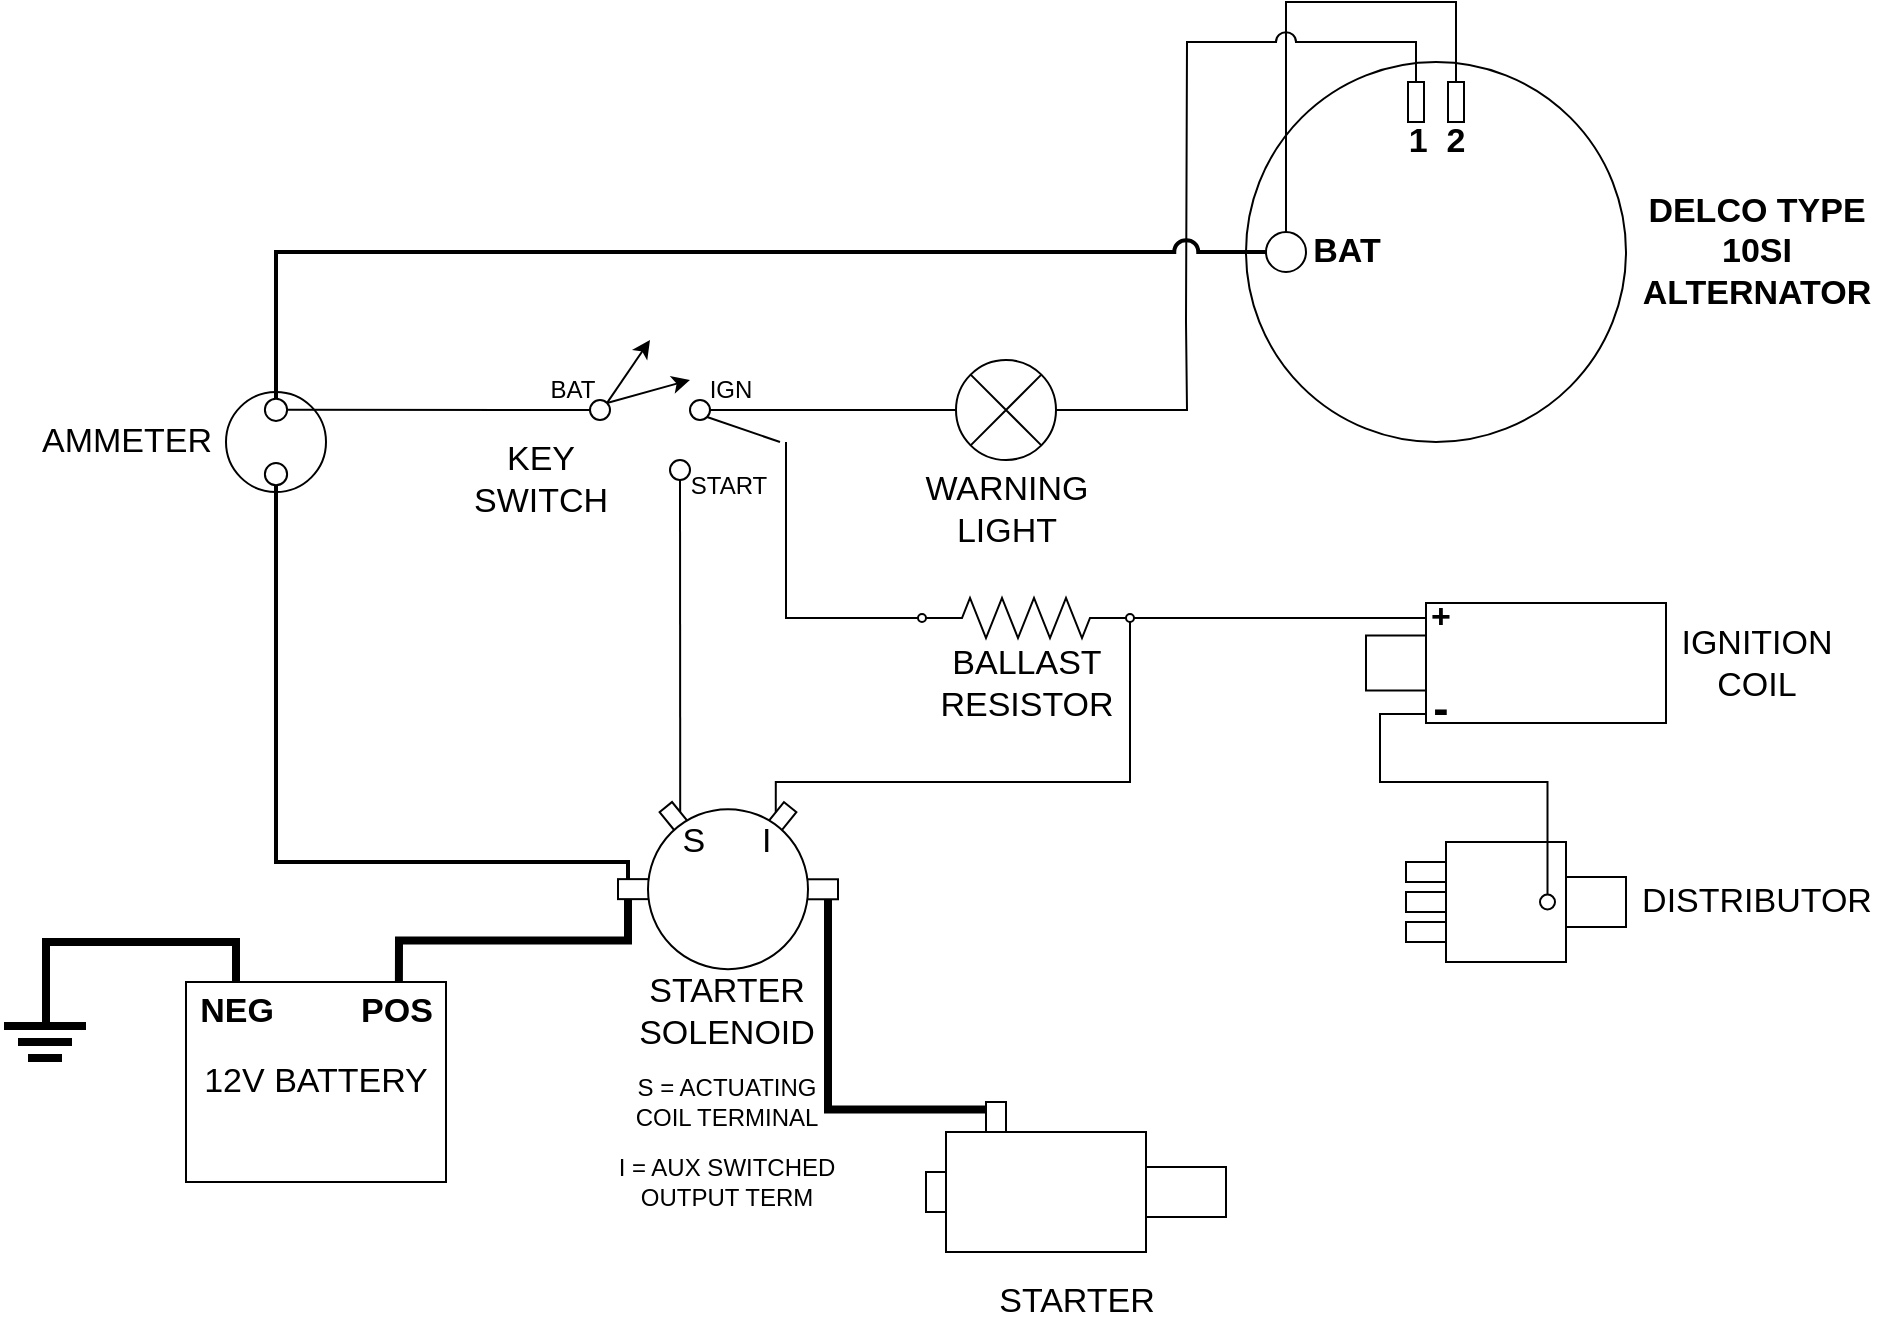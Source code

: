 <mxfile version="17.4.5" type="github">
  <diagram id="0mdSYScjWCPgBPlkuswg" name="Page-1">
    <mxGraphModel dx="1151" dy="1000" grid="1" gridSize="10" guides="1" tooltips="1" connect="1" arrows="1" fold="1" page="1" pageScale="1" pageWidth="850" pageHeight="1100" math="0" shadow="0">
      <root>
        <mxCell id="0" />
        <mxCell id="1" parent="0" />
        <mxCell id="Z7ZbEPt0gSPzM43egvNZ-90" style="edgeStyle=orthogonalEdgeStyle;rounded=0;jumpStyle=arc;jumpSize=10;orthogonalLoop=1;jettySize=auto;html=1;exitX=1;exitY=0.5;exitDx=0;exitDy=0;exitPerimeter=0;fontSize=11;endArrow=none;endFill=0;" edge="1" parent="1" source="83c7Uw7BSurRXPV7c4tu-4">
          <mxGeometry relative="1" as="geometry">
            <mxPoint x="620" y="170" as="targetPoint" />
          </mxGeometry>
        </mxCell>
        <mxCell id="Z7ZbEPt0gSPzM43egvNZ-95" style="edgeStyle=orthogonalEdgeStyle;rounded=0;jumpStyle=arc;jumpSize=10;orthogonalLoop=1;jettySize=auto;html=1;fontSize=17;endArrow=none;endFill=0;strokeWidth=1;" edge="1" parent="1" source="83c7Uw7BSurRXPV7c4tu-5">
          <mxGeometry relative="1" as="geometry">
            <mxPoint x="420" y="230" as="targetPoint" />
            <Array as="points">
              <mxPoint x="420" y="318" />
              <mxPoint x="420" y="230" />
            </Array>
          </mxGeometry>
        </mxCell>
        <mxCell id="83c7Uw7BSurRXPV7c4tu-13" value="" style="group" parent="1" vertex="1" connectable="0">
          <mxGeometry x="730" y="430" width="240" height="115" as="geometry" />
        </mxCell>
        <mxCell id="Z7ZbEPt0gSPzM43egvNZ-70" value="" style="group" vertex="1" connectable="0" parent="83c7Uw7BSurRXPV7c4tu-13">
          <mxGeometry width="240" height="60" as="geometry" />
        </mxCell>
        <mxCell id="Z7ZbEPt0gSPzM43egvNZ-69" value="" style="group" vertex="1" connectable="0" parent="Z7ZbEPt0gSPzM43egvNZ-70">
          <mxGeometry width="110" height="60" as="geometry" />
        </mxCell>
        <mxCell id="83c7Uw7BSurRXPV7c4tu-7" value="" style="whiteSpace=wrap;html=1;aspect=fixed;" parent="Z7ZbEPt0gSPzM43egvNZ-69" vertex="1">
          <mxGeometry x="20" width="60" height="60" as="geometry" />
        </mxCell>
        <mxCell id="83c7Uw7BSurRXPV7c4tu-8" value="" style="rounded=0;whiteSpace=wrap;html=1;" parent="Z7ZbEPt0gSPzM43egvNZ-69" vertex="1">
          <mxGeometry y="10" width="20" height="10" as="geometry" />
        </mxCell>
        <mxCell id="83c7Uw7BSurRXPV7c4tu-9" value="" style="rounded=0;whiteSpace=wrap;html=1;" parent="Z7ZbEPt0gSPzM43egvNZ-69" vertex="1">
          <mxGeometry y="25" width="20" height="10" as="geometry" />
        </mxCell>
        <mxCell id="83c7Uw7BSurRXPV7c4tu-10" value="" style="rounded=0;whiteSpace=wrap;html=1;" parent="Z7ZbEPt0gSPzM43egvNZ-69" vertex="1">
          <mxGeometry y="40" width="20" height="10" as="geometry" />
        </mxCell>
        <mxCell id="83c7Uw7BSurRXPV7c4tu-12" value="" style="rounded=0;whiteSpace=wrap;html=1;" parent="Z7ZbEPt0gSPzM43egvNZ-69" vertex="1">
          <mxGeometry x="80" y="17.5" width="30" height="25" as="geometry" />
        </mxCell>
        <mxCell id="Z7ZbEPt0gSPzM43egvNZ-67" value="" style="ellipse;whiteSpace=wrap;html=1;aspect=fixed;fontSize=17;" vertex="1" parent="Z7ZbEPt0gSPzM43egvNZ-69">
          <mxGeometry x="67" y="26.25" width="7.5" height="7.5" as="geometry" />
        </mxCell>
        <mxCell id="Z7ZbEPt0gSPzM43egvNZ-68" value="DISTRIBUTOR" style="text;html=1;align=center;verticalAlign=middle;resizable=0;points=[];autosize=1;strokeColor=none;fillColor=none;fontSize=17;" vertex="1" parent="Z7ZbEPt0gSPzM43egvNZ-70">
          <mxGeometry x="110" y="15" width="130" height="30" as="geometry" />
        </mxCell>
        <mxCell id="Z7ZbEPt0gSPzM43egvNZ-47" value="" style="group" vertex="1" connectable="0" parent="1">
          <mxGeometry x="120" y="500" width="130" height="100" as="geometry" />
        </mxCell>
        <mxCell id="Z7ZbEPt0gSPzM43egvNZ-44" value="12V BATTERY" style="rounded=0;whiteSpace=wrap;html=1;fontSize=17;" vertex="1" parent="Z7ZbEPt0gSPzM43egvNZ-47">
          <mxGeometry width="130" height="100" as="geometry" />
        </mxCell>
        <mxCell id="Z7ZbEPt0gSPzM43egvNZ-45" value="NEG" style="text;html=1;align=center;verticalAlign=middle;resizable=0;points=[];autosize=1;strokeColor=none;fillColor=none;fontSize=17;fontStyle=1" vertex="1" parent="Z7ZbEPt0gSPzM43egvNZ-47">
          <mxGeometry width="50" height="30" as="geometry" />
        </mxCell>
        <mxCell id="Z7ZbEPt0gSPzM43egvNZ-46" value="POS" style="text;html=1;align=center;verticalAlign=middle;resizable=0;points=[];autosize=1;strokeColor=none;fillColor=none;fontSize=17;fontStyle=1" vertex="1" parent="Z7ZbEPt0gSPzM43egvNZ-47">
          <mxGeometry x="80" width="50" height="30" as="geometry" />
        </mxCell>
        <mxCell id="Z7ZbEPt0gSPzM43egvNZ-119" style="edgeStyle=orthogonalEdgeStyle;rounded=0;jumpStyle=arc;jumpSize=10;orthogonalLoop=1;jettySize=auto;html=1;fontSize=17;endArrow=none;endFill=0;strokeWidth=4;exitX=0.5;exitY=0;exitDx=0;exitDy=0;exitPerimeter=0;" edge="1" parent="Z7ZbEPt0gSPzM43egvNZ-47" source="Z7ZbEPt0gSPzM43egvNZ-45">
          <mxGeometry relative="1" as="geometry">
            <mxPoint x="-70" y="20" as="targetPoint" />
            <Array as="points">
              <mxPoint x="25" y="-20" />
              <mxPoint x="-70" y="-20" />
            </Array>
          </mxGeometry>
        </mxCell>
        <mxCell id="Z7ZbEPt0gSPzM43egvNZ-54" value="" style="group" vertex="1" connectable="0" parent="1">
          <mxGeometry x="490" y="560" width="150" height="115" as="geometry" />
        </mxCell>
        <mxCell id="Z7ZbEPt0gSPzM43egvNZ-52" value="STARTER" style="text;html=1;align=center;verticalAlign=middle;resizable=0;points=[];autosize=1;strokeColor=none;fillColor=none;fontSize=17;" vertex="1" parent="Z7ZbEPt0gSPzM43egvNZ-54">
          <mxGeometry x="30" y="85" width="90" height="30" as="geometry" />
        </mxCell>
        <mxCell id="Z7ZbEPt0gSPzM43egvNZ-48" value="" style="rounded=0;whiteSpace=wrap;html=1;fontSize=17;" vertex="1" parent="Z7ZbEPt0gSPzM43egvNZ-54">
          <mxGeometry x="10" y="15" width="100" height="60" as="geometry" />
        </mxCell>
        <mxCell id="Z7ZbEPt0gSPzM43egvNZ-49" value="" style="rounded=0;whiteSpace=wrap;html=1;fontSize=17;" vertex="1" parent="Z7ZbEPt0gSPzM43egvNZ-54">
          <mxGeometry x="110" y="32.5" width="40" height="25" as="geometry" />
        </mxCell>
        <mxCell id="Z7ZbEPt0gSPzM43egvNZ-50" value="" style="rounded=0;whiteSpace=wrap;html=1;fontSize=17;" vertex="1" parent="Z7ZbEPt0gSPzM43egvNZ-54">
          <mxGeometry x="30" width="10" height="15" as="geometry" />
        </mxCell>
        <mxCell id="Z7ZbEPt0gSPzM43egvNZ-51" value="" style="rounded=0;whiteSpace=wrap;html=1;fontSize=17;" vertex="1" parent="Z7ZbEPt0gSPzM43egvNZ-54">
          <mxGeometry y="35" width="10" height="20" as="geometry" />
        </mxCell>
        <mxCell id="Z7ZbEPt0gSPzM43egvNZ-61" value="" style="group" vertex="1" connectable="0" parent="1">
          <mxGeometry x="650" y="40" width="320" height="190" as="geometry" />
        </mxCell>
        <mxCell id="83c7Uw7BSurRXPV7c4tu-1" value="" style="ellipse;whiteSpace=wrap;html=1;aspect=fixed;" parent="Z7ZbEPt0gSPzM43egvNZ-61" vertex="1">
          <mxGeometry width="190" height="190" as="geometry" />
        </mxCell>
        <mxCell id="83c7Uw7BSurRXPV7c4tu-3" value="&lt;div style=&quot;font-size: 17px;&quot;&gt;DELCO TYPE&lt;/div&gt;&lt;div style=&quot;font-size: 17px;&quot;&gt;10SI&lt;/div&gt;&lt;div style=&quot;font-size: 17px;&quot;&gt;ALTERNATOR&lt;br style=&quot;font-size: 17px;&quot;&gt;&lt;/div&gt;" style="text;html=1;align=center;verticalAlign=middle;resizable=0;points=[];autosize=1;strokeColor=none;fillColor=none;fontStyle=1;fontSize=17;" parent="Z7ZbEPt0gSPzM43egvNZ-61" vertex="1">
          <mxGeometry x="190" y="60" width="130" height="70" as="geometry" />
        </mxCell>
        <mxCell id="Z7ZbEPt0gSPzM43egvNZ-55" value="" style="rounded=0;whiteSpace=wrap;html=1;fontSize=17;" vertex="1" parent="Z7ZbEPt0gSPzM43egvNZ-61">
          <mxGeometry x="81" y="10" width="8" height="20" as="geometry" />
        </mxCell>
        <mxCell id="Z7ZbEPt0gSPzM43egvNZ-57" value="" style="rounded=0;whiteSpace=wrap;html=1;fontSize=17;" vertex="1" parent="Z7ZbEPt0gSPzM43egvNZ-61">
          <mxGeometry x="101" y="10" width="8" height="20" as="geometry" />
        </mxCell>
        <mxCell id="Z7ZbEPt0gSPzM43egvNZ-58" value="" style="ellipse;whiteSpace=wrap;html=1;aspect=fixed;fontSize=17;" vertex="1" parent="Z7ZbEPt0gSPzM43egvNZ-61">
          <mxGeometry x="10" y="85" width="20" height="20" as="geometry" />
        </mxCell>
        <mxCell id="Z7ZbEPt0gSPzM43egvNZ-59" value="1&amp;nbsp; 2" style="text;html=1;align=center;verticalAlign=middle;resizable=0;points=[];autosize=1;strokeColor=none;fillColor=none;fontSize=17;fontStyle=1" vertex="1" parent="Z7ZbEPt0gSPzM43egvNZ-61">
          <mxGeometry x="75" y="25" width="40" height="30" as="geometry" />
        </mxCell>
        <mxCell id="Z7ZbEPt0gSPzM43egvNZ-60" value="BAT" style="text;html=1;align=center;verticalAlign=middle;resizable=0;points=[];autosize=1;strokeColor=none;fillColor=none;fontSize=17;fontStyle=1" vertex="1" parent="Z7ZbEPt0gSPzM43egvNZ-61">
          <mxGeometry x="25" y="80" width="50" height="30" as="geometry" />
        </mxCell>
        <mxCell id="Z7ZbEPt0gSPzM43egvNZ-87" style="edgeStyle=orthogonalEdgeStyle;rounded=0;orthogonalLoop=1;jettySize=auto;html=1;fontSize=11;endArrow=none;endFill=0;jumpStyle=arc;jumpSize=10;" edge="1" parent="Z7ZbEPt0gSPzM43egvNZ-61" source="Z7ZbEPt0gSPzM43egvNZ-57" target="Z7ZbEPt0gSPzM43egvNZ-58">
          <mxGeometry relative="1" as="geometry">
            <Array as="points">
              <mxPoint x="105" y="-30" />
              <mxPoint x="20" y="-30" />
            </Array>
          </mxGeometry>
        </mxCell>
        <mxCell id="Z7ZbEPt0gSPzM43egvNZ-66" value="" style="group;fontSize=12;" vertex="1" connectable="0" parent="1">
          <mxGeometry x="710" y="302.5" width="240" height="75" as="geometry" />
        </mxCell>
        <mxCell id="Z7ZbEPt0gSPzM43egvNZ-65" value="&lt;div style=&quot;font-size: 17px;&quot;&gt;IGNITION&lt;/div&gt;&lt;div style=&quot;font-size: 17px;&quot;&gt;COIL&lt;br style=&quot;font-size: 17px;&quot;&gt;&lt;/div&gt;" style="text;html=1;align=center;verticalAlign=middle;resizable=0;points=[];autosize=1;strokeColor=none;fillColor=none;fontSize=17;" vertex="1" parent="Z7ZbEPt0gSPzM43egvNZ-66">
          <mxGeometry x="150" y="13" width="90" height="50" as="geometry" />
        </mxCell>
        <mxCell id="83c7Uw7BSurRXPV7c4tu-6" value="" style="rounded=0;whiteSpace=wrap;html=1;" parent="Z7ZbEPt0gSPzM43egvNZ-66" vertex="1">
          <mxGeometry x="30" y="8" width="120" height="60" as="geometry" />
        </mxCell>
        <mxCell id="Z7ZbEPt0gSPzM43egvNZ-1" value="" style="rounded=0;whiteSpace=wrap;html=1;" vertex="1" parent="Z7ZbEPt0gSPzM43egvNZ-66">
          <mxGeometry y="24.25" width="30" height="27.5" as="geometry" />
        </mxCell>
        <mxCell id="Z7ZbEPt0gSPzM43egvNZ-63" value="+" style="text;html=1;align=center;verticalAlign=middle;resizable=0;points=[];autosize=1;strokeColor=none;fillColor=none;fontSize=17;fontStyle=1" vertex="1" parent="Z7ZbEPt0gSPzM43egvNZ-66">
          <mxGeometry x="22" width="30" height="30" as="geometry" />
        </mxCell>
        <mxCell id="Z7ZbEPt0gSPzM43egvNZ-64" value="-" style="text;html=1;align=center;verticalAlign=middle;resizable=0;points=[];autosize=1;strokeColor=none;fillColor=none;fontSize=23;fontStyle=1;spacing=0;" vertex="1" parent="Z7ZbEPt0gSPzM43egvNZ-66">
          <mxGeometry x="27" y="45" width="20" height="30" as="geometry" />
        </mxCell>
        <mxCell id="Z7ZbEPt0gSPzM43egvNZ-75" value="" style="group" vertex="1" connectable="0" parent="1">
          <mxGeometry x="330" y="410.001" width="120" height="204.999" as="geometry" />
        </mxCell>
        <mxCell id="Z7ZbEPt0gSPzM43egvNZ-6" value="" style="rounded=0;whiteSpace=wrap;html=1;rotation=51;direction=east;" vertex="1" parent="Z7ZbEPt0gSPzM43egvNZ-75">
          <mxGeometry x="27.5" y="3.569" width="13" height="8" as="geometry" />
        </mxCell>
        <mxCell id="Z7ZbEPt0gSPzM43egvNZ-7" value="" style="rounded=0;whiteSpace=wrap;html=1;" vertex="1" parent="Z7ZbEPt0gSPzM43egvNZ-75">
          <mxGeometry x="6" y="38.569" width="20" height="10" as="geometry" />
        </mxCell>
        <mxCell id="Z7ZbEPt0gSPzM43egvNZ-16" value="" style="group;flipH=1;flipV=0;" vertex="1" connectable="0" parent="Z7ZbEPt0gSPzM43egvNZ-75">
          <mxGeometry x="21" y="0.069" width="95" height="83.569" as="geometry" />
        </mxCell>
        <mxCell id="Z7ZbEPt0gSPzM43egvNZ-13" value="" style="rounded=0;whiteSpace=wrap;html=1;rotation=309;direction=east;flipH=1;flipV=0;" vertex="1" parent="Z7ZbEPt0gSPzM43egvNZ-16">
          <mxGeometry x="60.5" y="3.569" width="13" height="8" as="geometry" />
        </mxCell>
        <mxCell id="Z7ZbEPt0gSPzM43egvNZ-14" value="" style="rounded=0;whiteSpace=wrap;html=1;" vertex="1" parent="Z7ZbEPt0gSPzM43egvNZ-16">
          <mxGeometry x="75" y="38.569" width="20" height="10" as="geometry" />
        </mxCell>
        <mxCell id="Z7ZbEPt0gSPzM43egvNZ-3" value="" style="ellipse;whiteSpace=wrap;html=1;aspect=fixed;" vertex="1" parent="Z7ZbEPt0gSPzM43egvNZ-75">
          <mxGeometry x="21" y="3.569" width="80" height="80" as="geometry" />
        </mxCell>
        <mxCell id="Z7ZbEPt0gSPzM43egvNZ-18" value="S&amp;nbsp;&amp;nbsp;&amp;nbsp;&amp;nbsp;&amp;nbsp; I" style="text;html=1;align=center;verticalAlign=middle;resizable=0;points=[];autosize=1;strokeColor=none;fillColor=none;fontSize=17;" vertex="1" parent="Z7ZbEPt0gSPzM43egvNZ-75">
          <mxGeometry x="30" y="5" width="60" height="30" as="geometry" />
        </mxCell>
        <mxCell id="Z7ZbEPt0gSPzM43egvNZ-74" value="" style="group" vertex="1" connectable="0" parent="Z7ZbEPt0gSPzM43egvNZ-75">
          <mxGeometry y="79.999" width="120" height="125" as="geometry" />
        </mxCell>
        <mxCell id="Z7ZbEPt0gSPzM43egvNZ-71" value="&lt;div&gt;STARTER&lt;/div&gt;&lt;div&gt;SOLENOID&lt;br&gt;&lt;/div&gt;" style="text;html=1;align=center;verticalAlign=middle;resizable=0;points=[];autosize=1;strokeColor=none;fillColor=none;fontSize=17;" vertex="1" parent="Z7ZbEPt0gSPzM43egvNZ-74">
          <mxGeometry x="10" width="100" height="50" as="geometry" />
        </mxCell>
        <mxCell id="Z7ZbEPt0gSPzM43egvNZ-72" value="&lt;div&gt;S = ACTUATING&lt;/div&gt;&lt;div&gt;COIL TERMINAL&lt;br&gt;&lt;/div&gt;" style="text;html=1;align=center;verticalAlign=middle;resizable=0;points=[];autosize=1;strokeColor=none;fillColor=none;fontSize=12;" vertex="1" parent="Z7ZbEPt0gSPzM43egvNZ-74">
          <mxGeometry x="5" y="55" width="110" height="30" as="geometry" />
        </mxCell>
        <mxCell id="Z7ZbEPt0gSPzM43egvNZ-73" value="&lt;div&gt;I = AUX SWITCHED&lt;/div&gt;&lt;div&gt;OUTPUT TERM&lt;br&gt;&lt;/div&gt;" style="text;html=1;align=center;verticalAlign=middle;resizable=0;points=[];autosize=1;strokeColor=none;fillColor=none;fontSize=12;" vertex="1" parent="Z7ZbEPt0gSPzM43egvNZ-74">
          <mxGeometry y="95" width="120" height="30" as="geometry" />
        </mxCell>
        <mxCell id="Z7ZbEPt0gSPzM43egvNZ-84" value="" style="group" vertex="1" connectable="0" parent="1">
          <mxGeometry x="257" y="179" width="159" height="95" as="geometry" />
        </mxCell>
        <mxCell id="Z7ZbEPt0gSPzM43egvNZ-79" value="START" style="text;html=1;align=center;verticalAlign=middle;resizable=0;points=[];autosize=1;strokeColor=none;fillColor=none;fontSize=12;" vertex="1" parent="Z7ZbEPt0gSPzM43egvNZ-84">
          <mxGeometry x="109" y="63" width="50" height="20" as="geometry" />
        </mxCell>
        <mxCell id="Z7ZbEPt0gSPzM43egvNZ-62" value="" style="group" vertex="1" connectable="0" parent="Z7ZbEPt0gSPzM43egvNZ-84">
          <mxGeometry x="65" width="60" height="70" as="geometry" />
        </mxCell>
        <mxCell id="Z7ZbEPt0gSPzM43egvNZ-20" value="" style="ellipse;whiteSpace=wrap;html=1;aspect=fixed;fontSize=17;" vertex="1" parent="Z7ZbEPt0gSPzM43egvNZ-62">
          <mxGeometry y="30" width="10" height="10" as="geometry" />
        </mxCell>
        <mxCell id="Z7ZbEPt0gSPzM43egvNZ-22" value="" style="ellipse;whiteSpace=wrap;html=1;aspect=fixed;fontSize=17;" vertex="1" parent="Z7ZbEPt0gSPzM43egvNZ-62">
          <mxGeometry x="50" y="30" width="10" height="10" as="geometry" />
        </mxCell>
        <mxCell id="Z7ZbEPt0gSPzM43egvNZ-23" value="" style="ellipse;whiteSpace=wrap;html=1;aspect=fixed;fontSize=17;" vertex="1" parent="Z7ZbEPt0gSPzM43egvNZ-62">
          <mxGeometry x="40" y="60" width="10" height="10" as="geometry" />
        </mxCell>
        <mxCell id="Z7ZbEPt0gSPzM43egvNZ-28" value="" style="endArrow=classic;html=1;rounded=0;fontSize=17;exitX=1;exitY=0;exitDx=0;exitDy=0;" edge="1" parent="Z7ZbEPt0gSPzM43egvNZ-62" source="Z7ZbEPt0gSPzM43egvNZ-20">
          <mxGeometry width="50" height="50" relative="1" as="geometry">
            <mxPoint x="10" y="30" as="sourcePoint" />
            <mxPoint x="30" as="targetPoint" />
          </mxGeometry>
        </mxCell>
        <mxCell id="Z7ZbEPt0gSPzM43egvNZ-29" value="" style="endArrow=classic;html=1;rounded=0;fontSize=17;exitX=1;exitY=0;exitDx=0;exitDy=0;" edge="1" parent="Z7ZbEPt0gSPzM43egvNZ-62" source="Z7ZbEPt0gSPzM43egvNZ-20">
          <mxGeometry width="50" height="50" relative="1" as="geometry">
            <mxPoint x="14.996" y="40.004" as="sourcePoint" />
            <mxPoint x="50" y="20" as="targetPoint" />
          </mxGeometry>
        </mxCell>
        <mxCell id="Z7ZbEPt0gSPzM43egvNZ-78" value="BAT" style="text;html=1;align=center;verticalAlign=middle;resizable=0;points=[];autosize=1;strokeColor=none;fillColor=none;fontSize=12;" vertex="1" parent="Z7ZbEPt0gSPzM43egvNZ-84">
          <mxGeometry x="36" y="15" width="40" height="20" as="geometry" />
        </mxCell>
        <mxCell id="Z7ZbEPt0gSPzM43egvNZ-80" value="IGN" style="text;html=1;align=center;verticalAlign=middle;resizable=0;points=[];autosize=1;strokeColor=none;fillColor=none;fontSize=12;" vertex="1" parent="Z7ZbEPt0gSPzM43egvNZ-84">
          <mxGeometry x="115" y="15" width="40" height="20" as="geometry" />
        </mxCell>
        <mxCell id="Z7ZbEPt0gSPzM43egvNZ-83" value="&lt;div&gt;KEY&lt;/div&gt;&lt;div&gt;SWITCH&lt;br&gt;&lt;/div&gt;" style="text;html=1;align=center;verticalAlign=middle;resizable=0;points=[];autosize=1;strokeColor=none;fillColor=none;fontSize=17;" vertex="1" parent="Z7ZbEPt0gSPzM43egvNZ-84">
          <mxGeometry y="45" width="80" height="50" as="geometry" />
        </mxCell>
        <mxCell id="Z7ZbEPt0gSPzM43egvNZ-96" value="" style="endArrow=none;html=1;rounded=0;fontSize=17;strokeWidth=1;jumpStyle=arc;jumpSize=10;exitX=1;exitY=1;exitDx=0;exitDy=0;" edge="1" parent="Z7ZbEPt0gSPzM43egvNZ-84" source="Z7ZbEPt0gSPzM43egvNZ-22">
          <mxGeometry width="50" height="50" relative="1" as="geometry">
            <mxPoint x="140" y="90" as="sourcePoint" />
            <mxPoint x="160" y="51" as="targetPoint" />
          </mxGeometry>
        </mxCell>
        <mxCell id="Z7ZbEPt0gSPzM43egvNZ-89" style="edgeStyle=orthogonalEdgeStyle;rounded=0;jumpStyle=arc;jumpSize=10;orthogonalLoop=1;jettySize=auto;html=1;fontSize=11;endArrow=none;endFill=0;exitX=0.5;exitY=0;exitDx=0;exitDy=0;" edge="1" parent="1" source="Z7ZbEPt0gSPzM43egvNZ-55">
          <mxGeometry relative="1" as="geometry">
            <mxPoint x="620" y="170" as="targetPoint" />
          </mxGeometry>
        </mxCell>
        <mxCell id="Z7ZbEPt0gSPzM43egvNZ-85" value="" style="group" vertex="1" connectable="0" parent="1">
          <mxGeometry x="40" y="205" width="150" height="50" as="geometry" />
        </mxCell>
        <mxCell id="Z7ZbEPt0gSPzM43egvNZ-43" value="" style="group" vertex="1" connectable="0" parent="Z7ZbEPt0gSPzM43egvNZ-85">
          <mxGeometry x="100" width="50" height="50" as="geometry" />
        </mxCell>
        <mxCell id="Z7ZbEPt0gSPzM43egvNZ-39" value="" style="ellipse;whiteSpace=wrap;html=1;aspect=fixed;fontSize=17;" vertex="1" parent="Z7ZbEPt0gSPzM43egvNZ-43">
          <mxGeometry width="50" height="50" as="geometry" />
        </mxCell>
        <mxCell id="Z7ZbEPt0gSPzM43egvNZ-40" value="" style="ellipse;whiteSpace=wrap;html=1;aspect=fixed;fontSize=17;" vertex="1" parent="Z7ZbEPt0gSPzM43egvNZ-43">
          <mxGeometry x="19.444" y="3.333" width="11.111" height="11.111" as="geometry" />
        </mxCell>
        <mxCell id="Z7ZbEPt0gSPzM43egvNZ-42" value="" style="ellipse;whiteSpace=wrap;html=1;aspect=fixed;fontSize=17;" vertex="1" parent="Z7ZbEPt0gSPzM43egvNZ-43">
          <mxGeometry x="19.444" y="35.556" width="11.111" height="11.111" as="geometry" />
        </mxCell>
        <mxCell id="Z7ZbEPt0gSPzM43egvNZ-76" value="&lt;font style=&quot;font-size: 17px&quot;&gt;AMMETER&lt;/font&gt;" style="text;html=1;align=center;verticalAlign=middle;resizable=0;points=[];autosize=1;strokeColor=none;fillColor=none;fontSize=12;" vertex="1" parent="Z7ZbEPt0gSPzM43egvNZ-85">
          <mxGeometry y="15" width="100" height="20" as="geometry" />
        </mxCell>
        <mxCell id="Z7ZbEPt0gSPzM43egvNZ-91" style="edgeStyle=orthogonalEdgeStyle;rounded=0;jumpStyle=arc;jumpSize=10;orthogonalLoop=1;jettySize=auto;html=1;entryX=0.5;entryY=0;entryDx=0;entryDy=0;fontSize=11;endArrow=none;endFill=0;strokeWidth=2;" edge="1" parent="1" source="Z7ZbEPt0gSPzM43egvNZ-58" target="Z7ZbEPt0gSPzM43egvNZ-40">
          <mxGeometry relative="1" as="geometry" />
        </mxCell>
        <mxCell id="Z7ZbEPt0gSPzM43egvNZ-93" value="" style="group" vertex="1" connectable="0" parent="1">
          <mxGeometry x="480" y="189" width="100" height="100" as="geometry" />
        </mxCell>
        <mxCell id="83c7Uw7BSurRXPV7c4tu-4" value="" style="pointerEvents=1;verticalLabelPosition=bottom;shadow=0;dashed=0;align=center;html=1;verticalAlign=top;shape=mxgraph.electrical.miscellaneous.light_bulb;" parent="Z7ZbEPt0gSPzM43egvNZ-93" vertex="1">
          <mxGeometry x="20" width="60" height="50" as="geometry" />
        </mxCell>
        <mxCell id="Z7ZbEPt0gSPzM43egvNZ-92" value="&lt;div style=&quot;font-size: 17px;&quot;&gt;WARNING&lt;/div&gt;&lt;div style=&quot;font-size: 17px;&quot;&gt;LIGHT&lt;br style=&quot;font-size: 17px;&quot;&gt;&lt;/div&gt;" style="text;html=1;align=center;verticalAlign=middle;resizable=0;points=[];autosize=1;strokeColor=none;fillColor=none;fontSize=17;" vertex="1" parent="Z7ZbEPt0gSPzM43egvNZ-93">
          <mxGeometry y="50" width="100" height="50" as="geometry" />
        </mxCell>
        <mxCell id="Z7ZbEPt0gSPzM43egvNZ-94" style="edgeStyle=orthogonalEdgeStyle;rounded=0;jumpStyle=arc;jumpSize=10;orthogonalLoop=1;jettySize=auto;html=1;entryX=1;entryY=0.5;entryDx=0;entryDy=0;fontSize=17;endArrow=none;endFill=0;strokeWidth=1;" edge="1" parent="1" source="83c7Uw7BSurRXPV7c4tu-4" target="Z7ZbEPt0gSPzM43egvNZ-22">
          <mxGeometry relative="1" as="geometry" />
        </mxCell>
        <mxCell id="Z7ZbEPt0gSPzM43egvNZ-99" style="edgeStyle=orthogonalEdgeStyle;rounded=0;jumpStyle=arc;jumpSize=10;orthogonalLoop=1;jettySize=auto;html=1;fontSize=17;endArrow=none;endFill=0;strokeWidth=1;exitX=1;exitY=0.5;exitDx=0;exitDy=0;" edge="1" parent="1" source="Z7ZbEPt0gSPzM43egvNZ-101">
          <mxGeometry relative="1" as="geometry">
            <mxPoint x="740" y="318" as="targetPoint" />
          </mxGeometry>
        </mxCell>
        <mxCell id="Z7ZbEPt0gSPzM43egvNZ-100" style="edgeStyle=orthogonalEdgeStyle;rounded=0;jumpStyle=arc;jumpSize=10;orthogonalLoop=1;jettySize=auto;html=1;fontSize=17;endArrow=none;endFill=0;strokeWidth=1;entryX=0.15;entryY=0.617;entryDx=0;entryDy=0;entryPerimeter=0;" edge="1" parent="1" source="Z7ZbEPt0gSPzM43egvNZ-67" target="Z7ZbEPt0gSPzM43egvNZ-64">
          <mxGeometry relative="1" as="geometry">
            <Array as="points">
              <mxPoint x="801" y="400" />
              <mxPoint x="717" y="400" />
              <mxPoint x="717" y="366" />
            </Array>
          </mxGeometry>
        </mxCell>
        <mxCell id="Z7ZbEPt0gSPzM43egvNZ-103" value="" style="group" vertex="1" connectable="0" parent="1">
          <mxGeometry x="486" y="308" width="108" height="67.5" as="geometry" />
        </mxCell>
        <mxCell id="Z7ZbEPt0gSPzM43egvNZ-98" value="" style="group" vertex="1" connectable="0" parent="Z7ZbEPt0gSPzM43egvNZ-103">
          <mxGeometry x="4" width="104" height="67.5" as="geometry" />
        </mxCell>
        <mxCell id="83c7Uw7BSurRXPV7c4tu-5" value="" style="pointerEvents=1;verticalLabelPosition=bottom;shadow=0;dashed=0;align=center;html=1;verticalAlign=top;shape=mxgraph.electrical.resistors.resistor_2;" parent="Z7ZbEPt0gSPzM43egvNZ-98" vertex="1">
          <mxGeometry width="100" height="20" as="geometry" />
        </mxCell>
        <mxCell id="Z7ZbEPt0gSPzM43egvNZ-97" value="&lt;div&gt;BALLAST&lt;/div&gt;&lt;div&gt;RESISTOR&lt;br&gt;&lt;/div&gt;" style="text;html=1;align=center;verticalAlign=middle;resizable=0;points=[];autosize=1;strokeColor=none;fillColor=none;fontSize=17;" vertex="1" parent="Z7ZbEPt0gSPzM43egvNZ-98">
          <mxGeometry y="17.5" width="100" height="50" as="geometry" />
        </mxCell>
        <mxCell id="Z7ZbEPt0gSPzM43egvNZ-101" value="" style="ellipse;whiteSpace=wrap;html=1;aspect=fixed;fontSize=17;" vertex="1" parent="Z7ZbEPt0gSPzM43egvNZ-98">
          <mxGeometry x="100" y="8" width="4" height="4" as="geometry" />
        </mxCell>
        <mxCell id="Z7ZbEPt0gSPzM43egvNZ-102" value="" style="ellipse;whiteSpace=wrap;html=1;aspect=fixed;fontSize=17;" vertex="1" parent="Z7ZbEPt0gSPzM43egvNZ-103">
          <mxGeometry y="8" width="4" height="4" as="geometry" />
        </mxCell>
        <mxCell id="Z7ZbEPt0gSPzM43egvNZ-104" style="edgeStyle=orthogonalEdgeStyle;rounded=0;jumpStyle=arc;jumpSize=10;orthogonalLoop=1;jettySize=auto;html=1;exitX=0.5;exitY=0;exitDx=0;exitDy=0;entryX=0.5;entryY=1;entryDx=0;entryDy=0;fontSize=17;endArrow=none;endFill=0;strokeWidth=1;" edge="1" parent="1" source="Z7ZbEPt0gSPzM43egvNZ-13" target="Z7ZbEPt0gSPzM43egvNZ-101">
          <mxGeometry relative="1" as="geometry">
            <Array as="points">
              <mxPoint x="415" y="400" />
              <mxPoint x="592" y="400" />
            </Array>
          </mxGeometry>
        </mxCell>
        <mxCell id="Z7ZbEPt0gSPzM43egvNZ-106" style="edgeStyle=orthogonalEdgeStyle;rounded=0;jumpStyle=arc;jumpSize=10;orthogonalLoop=1;jettySize=auto;html=1;exitX=0.5;exitY=0;exitDx=0;exitDy=0;fontSize=17;endArrow=none;endFill=0;strokeWidth=1;entryX=0.5;entryY=1;entryDx=0;entryDy=0;" edge="1" parent="1" source="Z7ZbEPt0gSPzM43egvNZ-6" target="Z7ZbEPt0gSPzM43egvNZ-23">
          <mxGeometry relative="1" as="geometry">
            <mxPoint x="350" y="240" as="targetPoint" />
            <Array as="points">
              <mxPoint x="367" y="330" />
              <mxPoint x="367" y="249" />
            </Array>
          </mxGeometry>
        </mxCell>
        <mxCell id="Z7ZbEPt0gSPzM43egvNZ-107" style="edgeStyle=orthogonalEdgeStyle;rounded=0;jumpStyle=arc;jumpSize=10;orthogonalLoop=1;jettySize=auto;html=1;exitX=0;exitY=0.5;exitDx=0;exitDy=0;entryX=1;entryY=0.5;entryDx=0;entryDy=0;fontSize=17;endArrow=none;endFill=0;strokeWidth=1;" edge="1" parent="1" source="Z7ZbEPt0gSPzM43egvNZ-20" target="Z7ZbEPt0gSPzM43egvNZ-40">
          <mxGeometry relative="1" as="geometry" />
        </mxCell>
        <mxCell id="Z7ZbEPt0gSPzM43egvNZ-108" style="edgeStyle=orthogonalEdgeStyle;rounded=0;jumpStyle=arc;jumpSize=10;orthogonalLoop=1;jettySize=auto;html=1;exitX=0.5;exitY=1;exitDx=0;exitDy=0;entryX=0.25;entryY=0;entryDx=0;entryDy=0;fontSize=17;endArrow=none;endFill=0;strokeWidth=2;" edge="1" parent="1" source="Z7ZbEPt0gSPzM43egvNZ-42" target="Z7ZbEPt0gSPzM43egvNZ-7">
          <mxGeometry relative="1" as="geometry">
            <Array as="points">
              <mxPoint x="165" y="440" />
              <mxPoint x="341" y="440" />
            </Array>
          </mxGeometry>
        </mxCell>
        <mxCell id="Z7ZbEPt0gSPzM43egvNZ-109" style="edgeStyle=orthogonalEdgeStyle;rounded=0;jumpStyle=arc;jumpSize=10;orthogonalLoop=1;jettySize=auto;html=1;exitX=0.25;exitY=1;exitDx=0;exitDy=0;entryX=0.529;entryY=-0.003;entryDx=0;entryDy=0;entryPerimeter=0;fontSize=17;endArrow=none;endFill=0;strokeWidth=4;" edge="1" parent="1" source="Z7ZbEPt0gSPzM43egvNZ-7" target="Z7ZbEPt0gSPzM43egvNZ-46">
          <mxGeometry relative="1" as="geometry" />
        </mxCell>
        <mxCell id="Z7ZbEPt0gSPzM43egvNZ-111" style="edgeStyle=orthogonalEdgeStyle;rounded=0;jumpStyle=arc;jumpSize=10;orthogonalLoop=1;jettySize=auto;html=1;exitX=0.75;exitY=1;exitDx=0;exitDy=0;entryX=0;entryY=0.25;entryDx=0;entryDy=0;fontSize=17;endArrow=none;endFill=0;strokeWidth=4;" edge="1" parent="1" source="Z7ZbEPt0gSPzM43egvNZ-14" target="Z7ZbEPt0gSPzM43egvNZ-50">
          <mxGeometry relative="1" as="geometry" />
        </mxCell>
        <mxCell id="Z7ZbEPt0gSPzM43egvNZ-118" value="" style="group" vertex="1" connectable="0" parent="1">
          <mxGeometry x="29" y="522" width="41" height="16" as="geometry" />
        </mxCell>
        <mxCell id="Z7ZbEPt0gSPzM43egvNZ-117" value="" style="endArrow=none;html=1;rounded=0;fontSize=17;strokeWidth=4;jumpStyle=arc;jumpSize=10;" edge="1" parent="Z7ZbEPt0gSPzM43egvNZ-118">
          <mxGeometry width="50" height="50" relative="1" as="geometry">
            <mxPoint x="7" y="8" as="sourcePoint" />
            <mxPoint x="34" y="8" as="targetPoint" />
          </mxGeometry>
        </mxCell>
        <mxCell id="Z7ZbEPt0gSPzM43egvNZ-113" value="" style="endArrow=none;html=1;rounded=0;fontSize=17;strokeWidth=4;jumpStyle=arc;jumpSize=10;" edge="1" parent="Z7ZbEPt0gSPzM43egvNZ-118">
          <mxGeometry width="50" height="50" relative="1" as="geometry">
            <mxPoint as="sourcePoint" />
            <mxPoint x="41" as="targetPoint" />
          </mxGeometry>
        </mxCell>
        <mxCell id="Z7ZbEPt0gSPzM43egvNZ-115" value="" style="endArrow=none;html=1;rounded=0;fontSize=17;strokeWidth=4;jumpStyle=arc;jumpSize=10;" edge="1" parent="Z7ZbEPt0gSPzM43egvNZ-118">
          <mxGeometry width="50" height="50" relative="1" as="geometry">
            <mxPoint x="12" y="16" as="sourcePoint" />
            <mxPoint x="29" y="16" as="targetPoint" />
          </mxGeometry>
        </mxCell>
      </root>
    </mxGraphModel>
  </diagram>
</mxfile>
